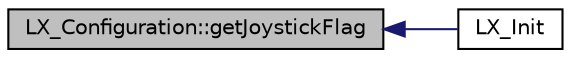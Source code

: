 digraph "LX_Configuration::getJoystickFlag"
{
  edge [fontname="Helvetica",fontsize="10",labelfontname="Helvetica",labelfontsize="10"];
  node [fontname="Helvetica",fontsize="10",shape=record];
  rankdir="LR";
  Node1 [label="LX_Configuration::getJoystickFlag",height=0.2,width=0.4,color="black", fillcolor="grey75", style="filled" fontcolor="black"];
  Node1 -> Node2 [dir="back",color="midnightblue",fontsize="10",style="solid",fontname="Helvetica"];
  Node2 [label="LX_Init",height=0.2,width=0.4,color="black", fillcolor="white", style="filled",URL="$_l_x___library_8h.html#ac68e6553fdd8bcc9325b2a4440717a43"];
}
